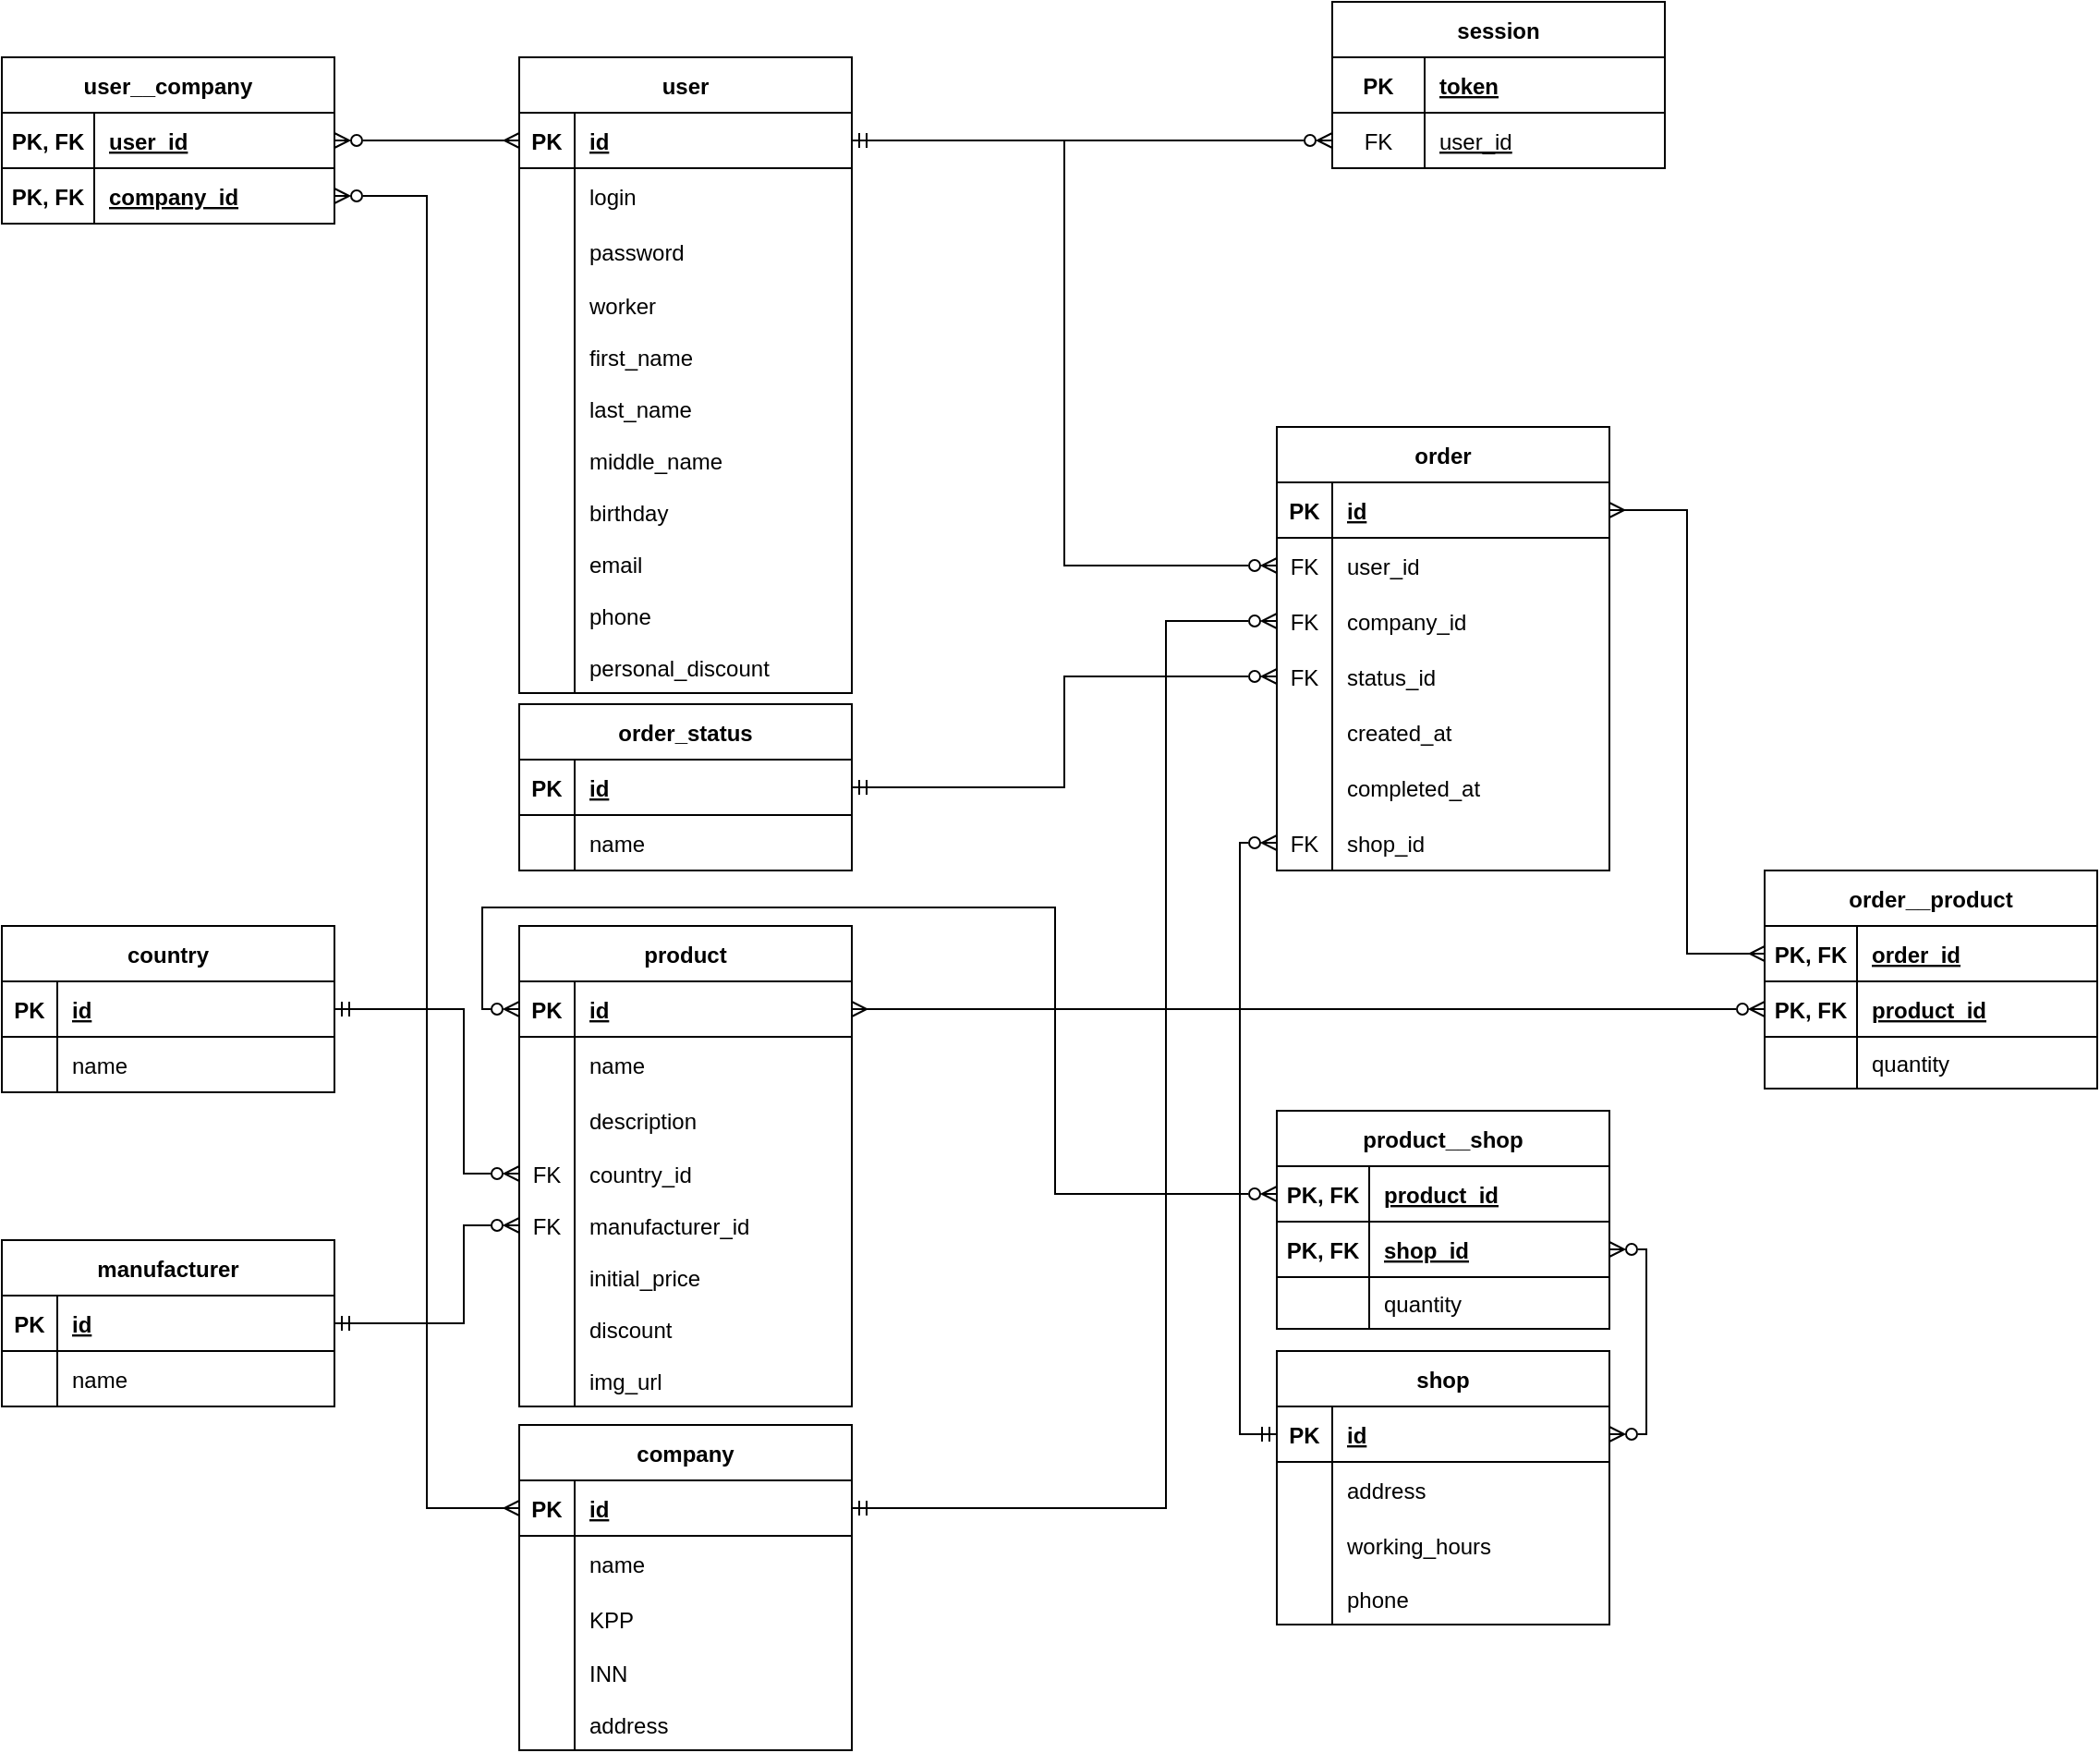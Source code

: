 <mxfile version="20.3.6" type="device"><diagram id="S3pmq-X4yZw_Drmu3KEE" name="Page-1"><mxGraphModel dx="675" dy="759" grid="1" gridSize="10" guides="1" tooltips="1" connect="1" arrows="1" fold="1" page="1" pageScale="1" pageWidth="827" pageHeight="1169" math="0" shadow="0"><root><mxCell id="0"/><mxCell id="1" parent="0"/><mxCell id="t0k-IwauEFnak_HkCy3h-11" value="user" style="shape=table;startSize=30;container=1;collapsible=1;childLayout=tableLayout;fixedRows=1;rowLines=0;fontStyle=1;align=center;resizeLast=1;" parent="1" vertex="1"><mxGeometry x="980" y="70" width="180" height="344" as="geometry"/></mxCell><mxCell id="t0k-IwauEFnak_HkCy3h-12" value="" style="shape=tableRow;horizontal=0;startSize=0;swimlaneHead=0;swimlaneBody=0;fillColor=none;collapsible=0;dropTarget=0;points=[[0,0.5],[1,0.5]];portConstraint=eastwest;top=0;left=0;right=0;bottom=1;" parent="t0k-IwauEFnak_HkCy3h-11" vertex="1"><mxGeometry y="30" width="180" height="30" as="geometry"/></mxCell><mxCell id="t0k-IwauEFnak_HkCy3h-13" value="PK" style="shape=partialRectangle;connectable=0;fillColor=none;top=0;left=0;bottom=0;right=0;fontStyle=1;overflow=hidden;" parent="t0k-IwauEFnak_HkCy3h-12" vertex="1"><mxGeometry width="30" height="30" as="geometry"><mxRectangle width="30" height="30" as="alternateBounds"/></mxGeometry></mxCell><mxCell id="t0k-IwauEFnak_HkCy3h-14" value="id" style="shape=partialRectangle;connectable=0;fillColor=none;top=0;left=0;bottom=0;right=0;align=left;spacingLeft=6;fontStyle=5;overflow=hidden;" parent="t0k-IwauEFnak_HkCy3h-12" vertex="1"><mxGeometry x="30" width="150" height="30" as="geometry"><mxRectangle width="150" height="30" as="alternateBounds"/></mxGeometry></mxCell><mxCell id="t0k-IwauEFnak_HkCy3h-15" value="" style="shape=tableRow;horizontal=0;startSize=0;swimlaneHead=0;swimlaneBody=0;fillColor=none;collapsible=0;dropTarget=0;points=[[0,0.5],[1,0.5]];portConstraint=eastwest;top=0;left=0;right=0;bottom=0;" parent="t0k-IwauEFnak_HkCy3h-11" vertex="1"><mxGeometry y="60" width="180" height="30" as="geometry"/></mxCell><mxCell id="t0k-IwauEFnak_HkCy3h-16" value="" style="shape=partialRectangle;connectable=0;fillColor=none;top=0;left=0;bottom=0;right=0;editable=1;overflow=hidden;" parent="t0k-IwauEFnak_HkCy3h-15" vertex="1"><mxGeometry width="30" height="30" as="geometry"><mxRectangle width="30" height="30" as="alternateBounds"/></mxGeometry></mxCell><mxCell id="t0k-IwauEFnak_HkCy3h-17" value="login" style="shape=partialRectangle;connectable=0;fillColor=none;top=0;left=0;bottom=0;right=0;align=left;spacingLeft=6;overflow=hidden;" parent="t0k-IwauEFnak_HkCy3h-15" vertex="1"><mxGeometry x="30" width="150" height="30" as="geometry"><mxRectangle width="150" height="30" as="alternateBounds"/></mxGeometry></mxCell><mxCell id="t0k-IwauEFnak_HkCy3h-18" value="" style="shape=tableRow;horizontal=0;startSize=0;swimlaneHead=0;swimlaneBody=0;fillColor=none;collapsible=0;dropTarget=0;points=[[0,0.5],[1,0.5]];portConstraint=eastwest;top=0;left=0;right=0;bottom=0;" parent="t0k-IwauEFnak_HkCy3h-11" vertex="1"><mxGeometry y="90" width="180" height="30" as="geometry"/></mxCell><mxCell id="t0k-IwauEFnak_HkCy3h-19" value="" style="shape=partialRectangle;connectable=0;fillColor=none;top=0;left=0;bottom=0;right=0;editable=1;overflow=hidden;" parent="t0k-IwauEFnak_HkCy3h-18" vertex="1"><mxGeometry width="30" height="30" as="geometry"><mxRectangle width="30" height="30" as="alternateBounds"/></mxGeometry></mxCell><mxCell id="t0k-IwauEFnak_HkCy3h-20" value="password" style="shape=partialRectangle;connectable=0;fillColor=none;top=0;left=0;bottom=0;right=0;align=left;spacingLeft=6;overflow=hidden;" parent="t0k-IwauEFnak_HkCy3h-18" vertex="1"><mxGeometry x="30" width="150" height="30" as="geometry"><mxRectangle width="150" height="30" as="alternateBounds"/></mxGeometry></mxCell><mxCell id="t0k-IwauEFnak_HkCy3h-21" value="" style="shape=tableRow;horizontal=0;startSize=0;swimlaneHead=0;swimlaneBody=0;fillColor=none;collapsible=0;dropTarget=0;points=[[0,0.5],[1,0.5]];portConstraint=eastwest;top=0;left=0;right=0;bottom=0;" parent="t0k-IwauEFnak_HkCy3h-11" vertex="1"><mxGeometry y="120" width="180" height="28" as="geometry"/></mxCell><mxCell id="t0k-IwauEFnak_HkCy3h-22" value="" style="shape=partialRectangle;connectable=0;fillColor=none;top=0;left=0;bottom=0;right=0;editable=1;overflow=hidden;" parent="t0k-IwauEFnak_HkCy3h-21" vertex="1"><mxGeometry width="30" height="28" as="geometry"><mxRectangle width="30" height="28" as="alternateBounds"/></mxGeometry></mxCell><mxCell id="t0k-IwauEFnak_HkCy3h-23" value="worker" style="shape=partialRectangle;connectable=0;fillColor=none;top=0;left=0;bottom=0;right=0;align=left;spacingLeft=6;overflow=hidden;" parent="t0k-IwauEFnak_HkCy3h-21" vertex="1"><mxGeometry x="30" width="150" height="28" as="geometry"><mxRectangle width="150" height="28" as="alternateBounds"/></mxGeometry></mxCell><mxCell id="t0k-IwauEFnak_HkCy3h-50" value="" style="shape=tableRow;horizontal=0;startSize=0;swimlaneHead=0;swimlaneBody=0;fillColor=none;collapsible=0;dropTarget=0;points=[[0,0.5],[1,0.5]];portConstraint=eastwest;top=0;left=0;right=0;bottom=0;" parent="t0k-IwauEFnak_HkCy3h-11" vertex="1"><mxGeometry y="148" width="180" height="28" as="geometry"/></mxCell><mxCell id="t0k-IwauEFnak_HkCy3h-51" value="" style="shape=partialRectangle;connectable=0;fillColor=none;top=0;left=0;bottom=0;right=0;editable=1;overflow=hidden;" parent="t0k-IwauEFnak_HkCy3h-50" vertex="1"><mxGeometry width="30" height="28" as="geometry"><mxRectangle width="30" height="28" as="alternateBounds"/></mxGeometry></mxCell><mxCell id="t0k-IwauEFnak_HkCy3h-52" value="first_name" style="shape=partialRectangle;connectable=0;fillColor=none;top=0;left=0;bottom=0;right=0;align=left;spacingLeft=6;overflow=hidden;" parent="t0k-IwauEFnak_HkCy3h-50" vertex="1"><mxGeometry x="30" width="150" height="28" as="geometry"><mxRectangle width="150" height="28" as="alternateBounds"/></mxGeometry></mxCell><mxCell id="t0k-IwauEFnak_HkCy3h-53" value="" style="shape=tableRow;horizontal=0;startSize=0;swimlaneHead=0;swimlaneBody=0;fillColor=none;collapsible=0;dropTarget=0;points=[[0,0.5],[1,0.5]];portConstraint=eastwest;top=0;left=0;right=0;bottom=0;" parent="t0k-IwauEFnak_HkCy3h-11" vertex="1"><mxGeometry y="176" width="180" height="28" as="geometry"/></mxCell><mxCell id="t0k-IwauEFnak_HkCy3h-54" value="" style="shape=partialRectangle;connectable=0;fillColor=none;top=0;left=0;bottom=0;right=0;editable=1;overflow=hidden;" parent="t0k-IwauEFnak_HkCy3h-53" vertex="1"><mxGeometry width="30" height="28" as="geometry"><mxRectangle width="30" height="28" as="alternateBounds"/></mxGeometry></mxCell><mxCell id="t0k-IwauEFnak_HkCy3h-55" value="last_name" style="shape=partialRectangle;connectable=0;fillColor=none;top=0;left=0;bottom=0;right=0;align=left;spacingLeft=6;overflow=hidden;" parent="t0k-IwauEFnak_HkCy3h-53" vertex="1"><mxGeometry x="30" width="150" height="28" as="geometry"><mxRectangle width="150" height="28" as="alternateBounds"/></mxGeometry></mxCell><mxCell id="t0k-IwauEFnak_HkCy3h-56" value="" style="shape=tableRow;horizontal=0;startSize=0;swimlaneHead=0;swimlaneBody=0;fillColor=none;collapsible=0;dropTarget=0;points=[[0,0.5],[1,0.5]];portConstraint=eastwest;top=0;left=0;right=0;bottom=0;" parent="t0k-IwauEFnak_HkCy3h-11" vertex="1"><mxGeometry y="204" width="180" height="28" as="geometry"/></mxCell><mxCell id="t0k-IwauEFnak_HkCy3h-57" value="" style="shape=partialRectangle;connectable=0;fillColor=none;top=0;left=0;bottom=0;right=0;editable=1;overflow=hidden;" parent="t0k-IwauEFnak_HkCy3h-56" vertex="1"><mxGeometry width="30" height="28" as="geometry"><mxRectangle width="30" height="28" as="alternateBounds"/></mxGeometry></mxCell><mxCell id="t0k-IwauEFnak_HkCy3h-58" value="middle_name" style="shape=partialRectangle;connectable=0;fillColor=none;top=0;left=0;bottom=0;right=0;align=left;spacingLeft=6;overflow=hidden;" parent="t0k-IwauEFnak_HkCy3h-56" vertex="1"><mxGeometry x="30" width="150" height="28" as="geometry"><mxRectangle width="150" height="28" as="alternateBounds"/></mxGeometry></mxCell><mxCell id="t0k-IwauEFnak_HkCy3h-59" value="" style="shape=tableRow;horizontal=0;startSize=0;swimlaneHead=0;swimlaneBody=0;fillColor=none;collapsible=0;dropTarget=0;points=[[0,0.5],[1,0.5]];portConstraint=eastwest;top=0;left=0;right=0;bottom=0;" parent="t0k-IwauEFnak_HkCy3h-11" vertex="1"><mxGeometry y="232" width="180" height="28" as="geometry"/></mxCell><mxCell id="t0k-IwauEFnak_HkCy3h-60" value="" style="shape=partialRectangle;connectable=0;fillColor=none;top=0;left=0;bottom=0;right=0;editable=1;overflow=hidden;" parent="t0k-IwauEFnak_HkCy3h-59" vertex="1"><mxGeometry width="30" height="28" as="geometry"><mxRectangle width="30" height="28" as="alternateBounds"/></mxGeometry></mxCell><mxCell id="t0k-IwauEFnak_HkCy3h-61" value="birthday" style="shape=partialRectangle;connectable=0;fillColor=none;top=0;left=0;bottom=0;right=0;align=left;spacingLeft=6;overflow=hidden;" parent="t0k-IwauEFnak_HkCy3h-59" vertex="1"><mxGeometry x="30" width="150" height="28" as="geometry"><mxRectangle width="150" height="28" as="alternateBounds"/></mxGeometry></mxCell><mxCell id="t0k-IwauEFnak_HkCy3h-62" value="" style="shape=tableRow;horizontal=0;startSize=0;swimlaneHead=0;swimlaneBody=0;fillColor=none;collapsible=0;dropTarget=0;points=[[0,0.5],[1,0.5]];portConstraint=eastwest;top=0;left=0;right=0;bottom=0;" parent="t0k-IwauEFnak_HkCy3h-11" vertex="1"><mxGeometry y="260" width="180" height="28" as="geometry"/></mxCell><mxCell id="t0k-IwauEFnak_HkCy3h-63" value="" style="shape=partialRectangle;connectable=0;fillColor=none;top=0;left=0;bottom=0;right=0;editable=1;overflow=hidden;" parent="t0k-IwauEFnak_HkCy3h-62" vertex="1"><mxGeometry width="30" height="28" as="geometry"><mxRectangle width="30" height="28" as="alternateBounds"/></mxGeometry></mxCell><mxCell id="t0k-IwauEFnak_HkCy3h-64" value="email" style="shape=partialRectangle;connectable=0;fillColor=none;top=0;left=0;bottom=0;right=0;align=left;spacingLeft=6;overflow=hidden;" parent="t0k-IwauEFnak_HkCy3h-62" vertex="1"><mxGeometry x="30" width="150" height="28" as="geometry"><mxRectangle width="150" height="28" as="alternateBounds"/></mxGeometry></mxCell><mxCell id="t0k-IwauEFnak_HkCy3h-65" value="" style="shape=tableRow;horizontal=0;startSize=0;swimlaneHead=0;swimlaneBody=0;fillColor=none;collapsible=0;dropTarget=0;points=[[0,0.5],[1,0.5]];portConstraint=eastwest;top=0;left=0;right=0;bottom=0;" parent="t0k-IwauEFnak_HkCy3h-11" vertex="1"><mxGeometry y="288" width="180" height="28" as="geometry"/></mxCell><mxCell id="t0k-IwauEFnak_HkCy3h-66" value="" style="shape=partialRectangle;connectable=0;fillColor=none;top=0;left=0;bottom=0;right=0;editable=1;overflow=hidden;" parent="t0k-IwauEFnak_HkCy3h-65" vertex="1"><mxGeometry width="30" height="28" as="geometry"><mxRectangle width="30" height="28" as="alternateBounds"/></mxGeometry></mxCell><mxCell id="t0k-IwauEFnak_HkCy3h-67" value="phone" style="shape=partialRectangle;connectable=0;fillColor=none;top=0;left=0;bottom=0;right=0;align=left;spacingLeft=6;overflow=hidden;" parent="t0k-IwauEFnak_HkCy3h-65" vertex="1"><mxGeometry x="30" width="150" height="28" as="geometry"><mxRectangle width="150" height="28" as="alternateBounds"/></mxGeometry></mxCell><mxCell id="DoAs5vv88Kr14vT38IYk-11" value="" style="shape=tableRow;horizontal=0;startSize=0;swimlaneHead=0;swimlaneBody=0;fillColor=none;collapsible=0;dropTarget=0;points=[[0,0.5],[1,0.5]];portConstraint=eastwest;top=0;left=0;right=0;bottom=0;" parent="t0k-IwauEFnak_HkCy3h-11" vertex="1"><mxGeometry y="316" width="180" height="28" as="geometry"/></mxCell><mxCell id="DoAs5vv88Kr14vT38IYk-12" value="" style="shape=partialRectangle;connectable=0;fillColor=none;top=0;left=0;bottom=0;right=0;editable=1;overflow=hidden;" parent="DoAs5vv88Kr14vT38IYk-11" vertex="1"><mxGeometry width="30" height="28" as="geometry"><mxRectangle width="30" height="28" as="alternateBounds"/></mxGeometry></mxCell><mxCell id="DoAs5vv88Kr14vT38IYk-13" value="personal_discount" style="shape=partialRectangle;connectable=0;fillColor=none;top=0;left=0;bottom=0;right=0;align=left;spacingLeft=6;overflow=hidden;" parent="DoAs5vv88Kr14vT38IYk-11" vertex="1"><mxGeometry x="30" width="150" height="28" as="geometry"><mxRectangle width="150" height="28" as="alternateBounds"/></mxGeometry></mxCell><mxCell id="t0k-IwauEFnak_HkCy3h-68" value="company" style="shape=table;startSize=30;container=1;collapsible=1;childLayout=tableLayout;fixedRows=1;rowLines=0;fontStyle=1;align=center;resizeLast=1;" parent="1" vertex="1"><mxGeometry x="980" y="810" width="180" height="176" as="geometry"/></mxCell><mxCell id="t0k-IwauEFnak_HkCy3h-69" value="" style="shape=tableRow;horizontal=0;startSize=0;swimlaneHead=0;swimlaneBody=0;fillColor=none;collapsible=0;dropTarget=0;points=[[0,0.5],[1,0.5]];portConstraint=eastwest;top=0;left=0;right=0;bottom=1;" parent="t0k-IwauEFnak_HkCy3h-68" vertex="1"><mxGeometry y="30" width="180" height="30" as="geometry"/></mxCell><mxCell id="t0k-IwauEFnak_HkCy3h-70" value="PK" style="shape=partialRectangle;connectable=0;fillColor=none;top=0;left=0;bottom=0;right=0;fontStyle=1;overflow=hidden;" parent="t0k-IwauEFnak_HkCy3h-69" vertex="1"><mxGeometry width="30" height="30" as="geometry"><mxRectangle width="30" height="30" as="alternateBounds"/></mxGeometry></mxCell><mxCell id="t0k-IwauEFnak_HkCy3h-71" value="id" style="shape=partialRectangle;connectable=0;fillColor=none;top=0;left=0;bottom=0;right=0;align=left;spacingLeft=6;fontStyle=5;overflow=hidden;" parent="t0k-IwauEFnak_HkCy3h-69" vertex="1"><mxGeometry x="30" width="150" height="30" as="geometry"><mxRectangle width="150" height="30" as="alternateBounds"/></mxGeometry></mxCell><mxCell id="t0k-IwauEFnak_HkCy3h-72" value="" style="shape=tableRow;horizontal=0;startSize=0;swimlaneHead=0;swimlaneBody=0;fillColor=none;collapsible=0;dropTarget=0;points=[[0,0.5],[1,0.5]];portConstraint=eastwest;top=0;left=0;right=0;bottom=0;" parent="t0k-IwauEFnak_HkCy3h-68" vertex="1"><mxGeometry y="60" width="180" height="30" as="geometry"/></mxCell><mxCell id="t0k-IwauEFnak_HkCy3h-73" value="" style="shape=partialRectangle;connectable=0;fillColor=none;top=0;left=0;bottom=0;right=0;editable=1;overflow=hidden;" parent="t0k-IwauEFnak_HkCy3h-72" vertex="1"><mxGeometry width="30" height="30" as="geometry"><mxRectangle width="30" height="30" as="alternateBounds"/></mxGeometry></mxCell><mxCell id="t0k-IwauEFnak_HkCy3h-74" value="name" style="shape=partialRectangle;connectable=0;fillColor=none;top=0;left=0;bottom=0;right=0;align=left;spacingLeft=6;overflow=hidden;" parent="t0k-IwauEFnak_HkCy3h-72" vertex="1"><mxGeometry x="30" width="150" height="30" as="geometry"><mxRectangle width="150" height="30" as="alternateBounds"/></mxGeometry></mxCell><mxCell id="t0k-IwauEFnak_HkCy3h-75" value="" style="shape=tableRow;horizontal=0;startSize=0;swimlaneHead=0;swimlaneBody=0;fillColor=none;collapsible=0;dropTarget=0;points=[[0,0.5],[1,0.5]];portConstraint=eastwest;top=0;left=0;right=0;bottom=0;" parent="t0k-IwauEFnak_HkCy3h-68" vertex="1"><mxGeometry y="90" width="180" height="30" as="geometry"/></mxCell><mxCell id="t0k-IwauEFnak_HkCy3h-76" value="" style="shape=partialRectangle;connectable=0;fillColor=none;top=0;left=0;bottom=0;right=0;editable=1;overflow=hidden;" parent="t0k-IwauEFnak_HkCy3h-75" vertex="1"><mxGeometry width="30" height="30" as="geometry"><mxRectangle width="30" height="30" as="alternateBounds"/></mxGeometry></mxCell><mxCell id="t0k-IwauEFnak_HkCy3h-77" value="KPP" style="shape=partialRectangle;connectable=0;fillColor=none;top=0;left=0;bottom=0;right=0;align=left;spacingLeft=6;overflow=hidden;" parent="t0k-IwauEFnak_HkCy3h-75" vertex="1"><mxGeometry x="30" width="150" height="30" as="geometry"><mxRectangle width="150" height="30" as="alternateBounds"/></mxGeometry></mxCell><mxCell id="t0k-IwauEFnak_HkCy3h-78" value="" style="shape=tableRow;horizontal=0;startSize=0;swimlaneHead=0;swimlaneBody=0;fillColor=none;collapsible=0;dropTarget=0;points=[[0,0.5],[1,0.5]];portConstraint=eastwest;top=0;left=0;right=0;bottom=0;" parent="t0k-IwauEFnak_HkCy3h-68" vertex="1"><mxGeometry y="120" width="180" height="28" as="geometry"/></mxCell><mxCell id="t0k-IwauEFnak_HkCy3h-79" value="" style="shape=partialRectangle;connectable=0;fillColor=none;top=0;left=0;bottom=0;right=0;editable=1;overflow=hidden;" parent="t0k-IwauEFnak_HkCy3h-78" vertex="1"><mxGeometry width="30" height="28" as="geometry"><mxRectangle width="30" height="28" as="alternateBounds"/></mxGeometry></mxCell><mxCell id="t0k-IwauEFnak_HkCy3h-80" value="INN" style="shape=partialRectangle;connectable=0;fillColor=none;top=0;left=0;bottom=0;right=0;align=left;spacingLeft=6;overflow=hidden;" parent="t0k-IwauEFnak_HkCy3h-78" vertex="1"><mxGeometry x="30" width="150" height="28" as="geometry"><mxRectangle width="150" height="28" as="alternateBounds"/></mxGeometry></mxCell><mxCell id="t0k-IwauEFnak_HkCy3h-81" value="" style="shape=tableRow;horizontal=0;startSize=0;swimlaneHead=0;swimlaneBody=0;fillColor=none;collapsible=0;dropTarget=0;points=[[0,0.5],[1,0.5]];portConstraint=eastwest;top=0;left=0;right=0;bottom=0;" parent="t0k-IwauEFnak_HkCy3h-68" vertex="1"><mxGeometry y="148" width="180" height="28" as="geometry"/></mxCell><mxCell id="t0k-IwauEFnak_HkCy3h-82" value="" style="shape=partialRectangle;connectable=0;fillColor=none;top=0;left=0;bottom=0;right=0;editable=1;overflow=hidden;" parent="t0k-IwauEFnak_HkCy3h-81" vertex="1"><mxGeometry width="30" height="28" as="geometry"><mxRectangle width="30" height="28" as="alternateBounds"/></mxGeometry></mxCell><mxCell id="t0k-IwauEFnak_HkCy3h-83" value="address" style="shape=partialRectangle;connectable=0;fillColor=none;top=0;left=0;bottom=0;right=0;align=left;spacingLeft=6;overflow=hidden;" parent="t0k-IwauEFnak_HkCy3h-81" vertex="1"><mxGeometry x="30" width="150" height="28" as="geometry"><mxRectangle width="150" height="28" as="alternateBounds"/></mxGeometry></mxCell><mxCell id="t0k-IwauEFnak_HkCy3h-99" value="country" style="shape=table;startSize=30;container=1;collapsible=1;childLayout=tableLayout;fixedRows=1;rowLines=0;fontStyle=1;align=center;resizeLast=1;" parent="1" vertex="1"><mxGeometry x="700" y="540" width="180" height="90" as="geometry"/></mxCell><mxCell id="t0k-IwauEFnak_HkCy3h-100" value="" style="shape=tableRow;horizontal=0;startSize=0;swimlaneHead=0;swimlaneBody=0;fillColor=none;collapsible=0;dropTarget=0;points=[[0,0.5],[1,0.5]];portConstraint=eastwest;top=0;left=0;right=0;bottom=1;" parent="t0k-IwauEFnak_HkCy3h-99" vertex="1"><mxGeometry y="30" width="180" height="30" as="geometry"/></mxCell><mxCell id="t0k-IwauEFnak_HkCy3h-101" value="PK" style="shape=partialRectangle;connectable=0;fillColor=none;top=0;left=0;bottom=0;right=0;fontStyle=1;overflow=hidden;" parent="t0k-IwauEFnak_HkCy3h-100" vertex="1"><mxGeometry width="30" height="30" as="geometry"><mxRectangle width="30" height="30" as="alternateBounds"/></mxGeometry></mxCell><mxCell id="t0k-IwauEFnak_HkCy3h-102" value="id" style="shape=partialRectangle;connectable=0;fillColor=none;top=0;left=0;bottom=0;right=0;align=left;spacingLeft=6;fontStyle=5;overflow=hidden;" parent="t0k-IwauEFnak_HkCy3h-100" vertex="1"><mxGeometry x="30" width="150" height="30" as="geometry"><mxRectangle width="150" height="30" as="alternateBounds"/></mxGeometry></mxCell><mxCell id="t0k-IwauEFnak_HkCy3h-103" value="" style="shape=tableRow;horizontal=0;startSize=0;swimlaneHead=0;swimlaneBody=0;fillColor=none;collapsible=0;dropTarget=0;points=[[0,0.5],[1,0.5]];portConstraint=eastwest;top=0;left=0;right=0;bottom=0;" parent="t0k-IwauEFnak_HkCy3h-99" vertex="1"><mxGeometry y="60" width="180" height="30" as="geometry"/></mxCell><mxCell id="t0k-IwauEFnak_HkCy3h-104" value="" style="shape=partialRectangle;connectable=0;fillColor=none;top=0;left=0;bottom=0;right=0;editable=1;overflow=hidden;" parent="t0k-IwauEFnak_HkCy3h-103" vertex="1"><mxGeometry width="30" height="30" as="geometry"><mxRectangle width="30" height="30" as="alternateBounds"/></mxGeometry></mxCell><mxCell id="t0k-IwauEFnak_HkCy3h-105" value="name" style="shape=partialRectangle;connectable=0;fillColor=none;top=0;left=0;bottom=0;right=0;align=left;spacingLeft=6;overflow=hidden;" parent="t0k-IwauEFnak_HkCy3h-103" vertex="1"><mxGeometry x="30" width="150" height="30" as="geometry"><mxRectangle width="150" height="30" as="alternateBounds"/></mxGeometry></mxCell><mxCell id="t0k-IwauEFnak_HkCy3h-115" value="manufacturer" style="shape=table;startSize=30;container=1;collapsible=1;childLayout=tableLayout;fixedRows=1;rowLines=0;fontStyle=1;align=center;resizeLast=1;" parent="1" vertex="1"><mxGeometry x="700" y="710" width="180" height="90" as="geometry"/></mxCell><mxCell id="t0k-IwauEFnak_HkCy3h-116" value="" style="shape=tableRow;horizontal=0;startSize=0;swimlaneHead=0;swimlaneBody=0;fillColor=none;collapsible=0;dropTarget=0;points=[[0,0.5],[1,0.5]];portConstraint=eastwest;top=0;left=0;right=0;bottom=1;" parent="t0k-IwauEFnak_HkCy3h-115" vertex="1"><mxGeometry y="30" width="180" height="30" as="geometry"/></mxCell><mxCell id="t0k-IwauEFnak_HkCy3h-117" value="PK" style="shape=partialRectangle;connectable=0;fillColor=none;top=0;left=0;bottom=0;right=0;fontStyle=1;overflow=hidden;" parent="t0k-IwauEFnak_HkCy3h-116" vertex="1"><mxGeometry width="30" height="30" as="geometry"><mxRectangle width="30" height="30" as="alternateBounds"/></mxGeometry></mxCell><mxCell id="t0k-IwauEFnak_HkCy3h-118" value="id" style="shape=partialRectangle;connectable=0;fillColor=none;top=0;left=0;bottom=0;right=0;align=left;spacingLeft=6;fontStyle=5;overflow=hidden;" parent="t0k-IwauEFnak_HkCy3h-116" vertex="1"><mxGeometry x="30" width="150" height="30" as="geometry"><mxRectangle width="150" height="30" as="alternateBounds"/></mxGeometry></mxCell><mxCell id="t0k-IwauEFnak_HkCy3h-119" value="" style="shape=tableRow;horizontal=0;startSize=0;swimlaneHead=0;swimlaneBody=0;fillColor=none;collapsible=0;dropTarget=0;points=[[0,0.5],[1,0.5]];portConstraint=eastwest;top=0;left=0;right=0;bottom=0;" parent="t0k-IwauEFnak_HkCy3h-115" vertex="1"><mxGeometry y="60" width="180" height="30" as="geometry"/></mxCell><mxCell id="t0k-IwauEFnak_HkCy3h-120" value="" style="shape=partialRectangle;connectable=0;fillColor=none;top=0;left=0;bottom=0;right=0;editable=1;overflow=hidden;" parent="t0k-IwauEFnak_HkCy3h-119" vertex="1"><mxGeometry width="30" height="30" as="geometry"><mxRectangle width="30" height="30" as="alternateBounds"/></mxGeometry></mxCell><mxCell id="t0k-IwauEFnak_HkCy3h-121" value="name" style="shape=partialRectangle;connectable=0;fillColor=none;top=0;left=0;bottom=0;right=0;align=left;spacingLeft=6;overflow=hidden;" parent="t0k-IwauEFnak_HkCy3h-119" vertex="1"><mxGeometry x="30" width="150" height="30" as="geometry"><mxRectangle width="150" height="30" as="alternateBounds"/></mxGeometry></mxCell><mxCell id="t0k-IwauEFnak_HkCy3h-122" value="order" style="shape=table;startSize=30;container=1;collapsible=1;childLayout=tableLayout;fixedRows=1;rowLines=0;fontStyle=1;align=center;resizeLast=1;" parent="1" vertex="1"><mxGeometry x="1390" y="270" width="180" height="240" as="geometry"/></mxCell><mxCell id="t0k-IwauEFnak_HkCy3h-123" value="" style="shape=tableRow;horizontal=0;startSize=0;swimlaneHead=0;swimlaneBody=0;fillColor=none;collapsible=0;dropTarget=0;points=[[0,0.5],[1,0.5]];portConstraint=eastwest;top=0;left=0;right=0;bottom=1;" parent="t0k-IwauEFnak_HkCy3h-122" vertex="1"><mxGeometry y="30" width="180" height="30" as="geometry"/></mxCell><mxCell id="t0k-IwauEFnak_HkCy3h-124" value="PK" style="shape=partialRectangle;connectable=0;fillColor=none;top=0;left=0;bottom=0;right=0;fontStyle=1;overflow=hidden;" parent="t0k-IwauEFnak_HkCy3h-123" vertex="1"><mxGeometry width="30" height="30" as="geometry"><mxRectangle width="30" height="30" as="alternateBounds"/></mxGeometry></mxCell><mxCell id="t0k-IwauEFnak_HkCy3h-125" value="id" style="shape=partialRectangle;connectable=0;fillColor=none;top=0;left=0;bottom=0;right=0;align=left;spacingLeft=6;fontStyle=5;overflow=hidden;" parent="t0k-IwauEFnak_HkCy3h-123" vertex="1"><mxGeometry x="30" width="150" height="30" as="geometry"><mxRectangle width="150" height="30" as="alternateBounds"/></mxGeometry></mxCell><mxCell id="t0k-IwauEFnak_HkCy3h-126" value="" style="shape=tableRow;horizontal=0;startSize=0;swimlaneHead=0;swimlaneBody=0;fillColor=none;collapsible=0;dropTarget=0;points=[[0,0.5],[1,0.5]];portConstraint=eastwest;top=0;left=0;right=0;bottom=0;" parent="t0k-IwauEFnak_HkCy3h-122" vertex="1"><mxGeometry y="60" width="180" height="30" as="geometry"/></mxCell><mxCell id="t0k-IwauEFnak_HkCy3h-127" value="FK" style="shape=partialRectangle;connectable=0;fillColor=none;top=0;left=0;bottom=0;right=0;editable=1;overflow=hidden;" parent="t0k-IwauEFnak_HkCy3h-126" vertex="1"><mxGeometry width="30" height="30" as="geometry"><mxRectangle width="30" height="30" as="alternateBounds"/></mxGeometry></mxCell><mxCell id="t0k-IwauEFnak_HkCy3h-128" value="user_id" style="shape=partialRectangle;connectable=0;fillColor=none;top=0;left=0;bottom=0;right=0;align=left;spacingLeft=6;overflow=hidden;" parent="t0k-IwauEFnak_HkCy3h-126" vertex="1"><mxGeometry x="30" width="150" height="30" as="geometry"><mxRectangle width="150" height="30" as="alternateBounds"/></mxGeometry></mxCell><mxCell id="t0k-IwauEFnak_HkCy3h-136" value="" style="shape=tableRow;horizontal=0;startSize=0;swimlaneHead=0;swimlaneBody=0;fillColor=none;collapsible=0;dropTarget=0;points=[[0,0.5],[1,0.5]];portConstraint=eastwest;top=0;left=0;right=0;bottom=0;" parent="t0k-IwauEFnak_HkCy3h-122" vertex="1"><mxGeometry y="90" width="180" height="30" as="geometry"/></mxCell><mxCell id="t0k-IwauEFnak_HkCy3h-137" value="FK" style="shape=partialRectangle;connectable=0;fillColor=none;top=0;left=0;bottom=0;right=0;editable=1;overflow=hidden;" parent="t0k-IwauEFnak_HkCy3h-136" vertex="1"><mxGeometry width="30" height="30" as="geometry"><mxRectangle width="30" height="30" as="alternateBounds"/></mxGeometry></mxCell><mxCell id="t0k-IwauEFnak_HkCy3h-138" value="company_id" style="shape=partialRectangle;connectable=0;fillColor=none;top=0;left=0;bottom=0;right=0;align=left;spacingLeft=6;overflow=hidden;" parent="t0k-IwauEFnak_HkCy3h-136" vertex="1"><mxGeometry x="30" width="150" height="30" as="geometry"><mxRectangle width="150" height="30" as="alternateBounds"/></mxGeometry></mxCell><mxCell id="t0k-IwauEFnak_HkCy3h-139" value="" style="shape=tableRow;horizontal=0;startSize=0;swimlaneHead=0;swimlaneBody=0;fillColor=none;collapsible=0;dropTarget=0;points=[[0,0.5],[1,0.5]];portConstraint=eastwest;top=0;left=0;right=0;bottom=0;" parent="t0k-IwauEFnak_HkCy3h-122" vertex="1"><mxGeometry y="120" width="180" height="30" as="geometry"/></mxCell><mxCell id="t0k-IwauEFnak_HkCy3h-140" value="FK" style="shape=partialRectangle;connectable=0;fillColor=none;top=0;left=0;bottom=0;right=0;editable=1;overflow=hidden;" parent="t0k-IwauEFnak_HkCy3h-139" vertex="1"><mxGeometry width="30" height="30" as="geometry"><mxRectangle width="30" height="30" as="alternateBounds"/></mxGeometry></mxCell><mxCell id="t0k-IwauEFnak_HkCy3h-141" value="status_id" style="shape=partialRectangle;connectable=0;fillColor=none;top=0;left=0;bottom=0;right=0;align=left;spacingLeft=6;overflow=hidden;" parent="t0k-IwauEFnak_HkCy3h-139" vertex="1"><mxGeometry x="30" width="150" height="30" as="geometry"><mxRectangle width="150" height="30" as="alternateBounds"/></mxGeometry></mxCell><mxCell id="t0k-IwauEFnak_HkCy3h-142" value="" style="shape=tableRow;horizontal=0;startSize=0;swimlaneHead=0;swimlaneBody=0;fillColor=none;collapsible=0;dropTarget=0;points=[[0,0.5],[1,0.5]];portConstraint=eastwest;top=0;left=0;right=0;bottom=0;" parent="t0k-IwauEFnak_HkCy3h-122" vertex="1"><mxGeometry y="150" width="180" height="30" as="geometry"/></mxCell><mxCell id="t0k-IwauEFnak_HkCy3h-143" value="" style="shape=partialRectangle;connectable=0;fillColor=none;top=0;left=0;bottom=0;right=0;editable=1;overflow=hidden;" parent="t0k-IwauEFnak_HkCy3h-142" vertex="1"><mxGeometry width="30" height="30" as="geometry"><mxRectangle width="30" height="30" as="alternateBounds"/></mxGeometry></mxCell><mxCell id="t0k-IwauEFnak_HkCy3h-144" value="created_at" style="shape=partialRectangle;connectable=0;fillColor=none;top=0;left=0;bottom=0;right=0;align=left;spacingLeft=6;overflow=hidden;" parent="t0k-IwauEFnak_HkCy3h-142" vertex="1"><mxGeometry x="30" width="150" height="30" as="geometry"><mxRectangle width="150" height="30" as="alternateBounds"/></mxGeometry></mxCell><mxCell id="t0k-IwauEFnak_HkCy3h-145" value="" style="shape=tableRow;horizontal=0;startSize=0;swimlaneHead=0;swimlaneBody=0;fillColor=none;collapsible=0;dropTarget=0;points=[[0,0.5],[1,0.5]];portConstraint=eastwest;top=0;left=0;right=0;bottom=0;" parent="t0k-IwauEFnak_HkCy3h-122" vertex="1"><mxGeometry y="180" width="180" height="30" as="geometry"/></mxCell><mxCell id="t0k-IwauEFnak_HkCy3h-146" value="" style="shape=partialRectangle;connectable=0;fillColor=none;top=0;left=0;bottom=0;right=0;editable=1;overflow=hidden;" parent="t0k-IwauEFnak_HkCy3h-145" vertex="1"><mxGeometry width="30" height="30" as="geometry"><mxRectangle width="30" height="30" as="alternateBounds"/></mxGeometry></mxCell><mxCell id="t0k-IwauEFnak_HkCy3h-147" value="completed_at" style="shape=partialRectangle;connectable=0;fillColor=none;top=0;left=0;bottom=0;right=0;align=left;spacingLeft=6;overflow=hidden;" parent="t0k-IwauEFnak_HkCy3h-145" vertex="1"><mxGeometry x="30" width="150" height="30" as="geometry"><mxRectangle width="150" height="30" as="alternateBounds"/></mxGeometry></mxCell><mxCell id="t0k-IwauEFnak_HkCy3h-148" value="" style="shape=tableRow;horizontal=0;startSize=0;swimlaneHead=0;swimlaneBody=0;fillColor=none;collapsible=0;dropTarget=0;points=[[0,0.5],[1,0.5]];portConstraint=eastwest;top=0;left=0;right=0;bottom=0;" parent="t0k-IwauEFnak_HkCy3h-122" vertex="1"><mxGeometry y="210" width="180" height="30" as="geometry"/></mxCell><mxCell id="t0k-IwauEFnak_HkCy3h-149" value="FK" style="shape=partialRectangle;connectable=0;fillColor=none;top=0;left=0;bottom=0;right=0;editable=1;overflow=hidden;" parent="t0k-IwauEFnak_HkCy3h-148" vertex="1"><mxGeometry width="30" height="30" as="geometry"><mxRectangle width="30" height="30" as="alternateBounds"/></mxGeometry></mxCell><mxCell id="t0k-IwauEFnak_HkCy3h-150" value="shop_id" style="shape=partialRectangle;connectable=0;fillColor=none;top=0;left=0;bottom=0;right=0;align=left;spacingLeft=6;overflow=hidden;" parent="t0k-IwauEFnak_HkCy3h-148" vertex="1"><mxGeometry x="30" width="150" height="30" as="geometry"><mxRectangle width="150" height="30" as="alternateBounds"/></mxGeometry></mxCell><mxCell id="t0k-IwauEFnak_HkCy3h-151" value="order_status" style="shape=table;startSize=30;container=1;collapsible=1;childLayout=tableLayout;fixedRows=1;rowLines=0;fontStyle=1;align=center;resizeLast=1;" parent="1" vertex="1"><mxGeometry x="980" y="420" width="180" height="90" as="geometry"/></mxCell><mxCell id="t0k-IwauEFnak_HkCy3h-152" value="" style="shape=tableRow;horizontal=0;startSize=0;swimlaneHead=0;swimlaneBody=0;fillColor=none;collapsible=0;dropTarget=0;points=[[0,0.5],[1,0.5]];portConstraint=eastwest;top=0;left=0;right=0;bottom=1;" parent="t0k-IwauEFnak_HkCy3h-151" vertex="1"><mxGeometry y="30" width="180" height="30" as="geometry"/></mxCell><mxCell id="t0k-IwauEFnak_HkCy3h-153" value="PK" style="shape=partialRectangle;connectable=0;fillColor=none;top=0;left=0;bottom=0;right=0;fontStyle=1;overflow=hidden;" parent="t0k-IwauEFnak_HkCy3h-152" vertex="1"><mxGeometry width="30" height="30" as="geometry"><mxRectangle width="30" height="30" as="alternateBounds"/></mxGeometry></mxCell><mxCell id="t0k-IwauEFnak_HkCy3h-154" value="id" style="shape=partialRectangle;connectable=0;fillColor=none;top=0;left=0;bottom=0;right=0;align=left;spacingLeft=6;fontStyle=5;overflow=hidden;" parent="t0k-IwauEFnak_HkCy3h-152" vertex="1"><mxGeometry x="30" width="150" height="30" as="geometry"><mxRectangle width="150" height="30" as="alternateBounds"/></mxGeometry></mxCell><mxCell id="t0k-IwauEFnak_HkCy3h-155" value="" style="shape=tableRow;horizontal=0;startSize=0;swimlaneHead=0;swimlaneBody=0;fillColor=none;collapsible=0;dropTarget=0;points=[[0,0.5],[1,0.5]];portConstraint=eastwest;top=0;left=0;right=0;bottom=0;" parent="t0k-IwauEFnak_HkCy3h-151" vertex="1"><mxGeometry y="60" width="180" height="30" as="geometry"/></mxCell><mxCell id="t0k-IwauEFnak_HkCy3h-156" value="" style="shape=partialRectangle;connectable=0;fillColor=none;top=0;left=0;bottom=0;right=0;editable=1;overflow=hidden;" parent="t0k-IwauEFnak_HkCy3h-155" vertex="1"><mxGeometry width="30" height="30" as="geometry"><mxRectangle width="30" height="30" as="alternateBounds"/></mxGeometry></mxCell><mxCell id="t0k-IwauEFnak_HkCy3h-157" value="name" style="shape=partialRectangle;connectable=0;fillColor=none;top=0;left=0;bottom=0;right=0;align=left;spacingLeft=6;overflow=hidden;" parent="t0k-IwauEFnak_HkCy3h-155" vertex="1"><mxGeometry x="30" width="150" height="30" as="geometry"><mxRectangle width="150" height="30" as="alternateBounds"/></mxGeometry></mxCell><mxCell id="t0k-IwauEFnak_HkCy3h-158" value="order__product" style="shape=table;startSize=30;container=1;collapsible=1;childLayout=tableLayout;fixedRows=1;rowLines=0;fontStyle=1;align=center;resizeLast=1;" parent="1" vertex="1"><mxGeometry x="1654" y="510" width="180" height="118" as="geometry"/></mxCell><mxCell id="t0k-IwauEFnak_HkCy3h-159" value="" style="shape=tableRow;horizontal=0;startSize=0;swimlaneHead=0;swimlaneBody=0;fillColor=none;collapsible=0;dropTarget=0;points=[[0,0.5],[1,0.5]];portConstraint=eastwest;top=0;left=0;right=0;bottom=1;" parent="t0k-IwauEFnak_HkCy3h-158" vertex="1"><mxGeometry y="30" width="180" height="30" as="geometry"/></mxCell><mxCell id="t0k-IwauEFnak_HkCy3h-160" value="PK, FK" style="shape=partialRectangle;connectable=0;fillColor=none;top=0;left=0;bottom=0;right=0;fontStyle=1;overflow=hidden;" parent="t0k-IwauEFnak_HkCy3h-159" vertex="1"><mxGeometry width="50" height="30" as="geometry"><mxRectangle width="50" height="30" as="alternateBounds"/></mxGeometry></mxCell><mxCell id="t0k-IwauEFnak_HkCy3h-161" value="order_id" style="shape=partialRectangle;connectable=0;fillColor=none;top=0;left=0;bottom=0;right=0;align=left;spacingLeft=6;fontStyle=5;overflow=hidden;" parent="t0k-IwauEFnak_HkCy3h-159" vertex="1"><mxGeometry x="50" width="130" height="30" as="geometry"><mxRectangle width="130" height="30" as="alternateBounds"/></mxGeometry></mxCell><mxCell id="DoAs5vv88Kr14vT38IYk-1" value="" style="shape=tableRow;horizontal=0;startSize=0;swimlaneHead=0;swimlaneBody=0;fillColor=none;collapsible=0;dropTarget=0;points=[[0,0.5],[1,0.5]];portConstraint=eastwest;top=0;left=0;right=0;bottom=1;" parent="t0k-IwauEFnak_HkCy3h-158" vertex="1"><mxGeometry y="60" width="180" height="30" as="geometry"/></mxCell><mxCell id="DoAs5vv88Kr14vT38IYk-2" value="PK, FK" style="shape=partialRectangle;connectable=0;fillColor=none;top=0;left=0;bottom=0;right=0;fontStyle=1;overflow=hidden;" parent="DoAs5vv88Kr14vT38IYk-1" vertex="1"><mxGeometry width="50" height="30" as="geometry"><mxRectangle width="50" height="30" as="alternateBounds"/></mxGeometry></mxCell><mxCell id="DoAs5vv88Kr14vT38IYk-3" value="product_id" style="shape=partialRectangle;connectable=0;fillColor=none;top=0;left=0;bottom=0;right=0;align=left;spacingLeft=6;fontStyle=5;overflow=hidden;" parent="DoAs5vv88Kr14vT38IYk-1" vertex="1"><mxGeometry x="50" width="130" height="30" as="geometry"><mxRectangle width="130" height="30" as="alternateBounds"/></mxGeometry></mxCell><mxCell id="t0k-IwauEFnak_HkCy3h-168" value="" style="shape=tableRow;horizontal=0;startSize=0;swimlaneHead=0;swimlaneBody=0;fillColor=none;collapsible=0;dropTarget=0;points=[[0,0.5],[1,0.5]];portConstraint=eastwest;top=0;left=0;right=0;bottom=0;" parent="t0k-IwauEFnak_HkCy3h-158" vertex="1"><mxGeometry y="90" width="180" height="28" as="geometry"/></mxCell><mxCell id="t0k-IwauEFnak_HkCy3h-169" value="" style="shape=partialRectangle;connectable=0;fillColor=none;top=0;left=0;bottom=0;right=0;editable=1;overflow=hidden;" parent="t0k-IwauEFnak_HkCy3h-168" vertex="1"><mxGeometry width="50" height="28" as="geometry"><mxRectangle width="50" height="28" as="alternateBounds"/></mxGeometry></mxCell><mxCell id="t0k-IwauEFnak_HkCy3h-170" value="quantity" style="shape=partialRectangle;connectable=0;fillColor=none;top=0;left=0;bottom=0;right=0;align=left;spacingLeft=6;overflow=hidden;" parent="t0k-IwauEFnak_HkCy3h-168" vertex="1"><mxGeometry x="50" width="130" height="28" as="geometry"><mxRectangle width="130" height="28" as="alternateBounds"/></mxGeometry></mxCell><mxCell id="t0k-IwauEFnak_HkCy3h-187" value="product" style="shape=table;startSize=30;container=1;collapsible=1;childLayout=tableLayout;fixedRows=1;rowLines=0;fontStyle=1;align=center;resizeLast=1;" parent="1" vertex="1"><mxGeometry x="980" y="540" width="180" height="260" as="geometry"/></mxCell><mxCell id="t0k-IwauEFnak_HkCy3h-188" value="" style="shape=tableRow;horizontal=0;startSize=0;swimlaneHead=0;swimlaneBody=0;fillColor=none;collapsible=0;dropTarget=0;points=[[0,0.5],[1,0.5]];portConstraint=eastwest;top=0;left=0;right=0;bottom=1;" parent="t0k-IwauEFnak_HkCy3h-187" vertex="1"><mxGeometry y="30" width="180" height="30" as="geometry"/></mxCell><mxCell id="t0k-IwauEFnak_HkCy3h-189" value="PK" style="shape=partialRectangle;connectable=0;fillColor=none;top=0;left=0;bottom=0;right=0;fontStyle=1;overflow=hidden;" parent="t0k-IwauEFnak_HkCy3h-188" vertex="1"><mxGeometry width="30" height="30" as="geometry"><mxRectangle width="30" height="30" as="alternateBounds"/></mxGeometry></mxCell><mxCell id="t0k-IwauEFnak_HkCy3h-190" value="id" style="shape=partialRectangle;connectable=0;fillColor=none;top=0;left=0;bottom=0;right=0;align=left;spacingLeft=6;fontStyle=5;overflow=hidden;" parent="t0k-IwauEFnak_HkCy3h-188" vertex="1"><mxGeometry x="30" width="150" height="30" as="geometry"><mxRectangle width="150" height="30" as="alternateBounds"/></mxGeometry></mxCell><mxCell id="t0k-IwauEFnak_HkCy3h-191" value="" style="shape=tableRow;horizontal=0;startSize=0;swimlaneHead=0;swimlaneBody=0;fillColor=none;collapsible=0;dropTarget=0;points=[[0,0.5],[1,0.5]];portConstraint=eastwest;top=0;left=0;right=0;bottom=0;" parent="t0k-IwauEFnak_HkCy3h-187" vertex="1"><mxGeometry y="60" width="180" height="30" as="geometry"/></mxCell><mxCell id="t0k-IwauEFnak_HkCy3h-192" value="" style="shape=partialRectangle;connectable=0;fillColor=none;top=0;left=0;bottom=0;right=0;editable=1;overflow=hidden;" parent="t0k-IwauEFnak_HkCy3h-191" vertex="1"><mxGeometry width="30" height="30" as="geometry"><mxRectangle width="30" height="30" as="alternateBounds"/></mxGeometry></mxCell><mxCell id="t0k-IwauEFnak_HkCy3h-193" value="name" style="shape=partialRectangle;connectable=0;fillColor=none;top=0;left=0;bottom=0;right=0;align=left;spacingLeft=6;overflow=hidden;" parent="t0k-IwauEFnak_HkCy3h-191" vertex="1"><mxGeometry x="30" width="150" height="30" as="geometry"><mxRectangle width="150" height="30" as="alternateBounds"/></mxGeometry></mxCell><mxCell id="t0k-IwauEFnak_HkCy3h-194" value="" style="shape=tableRow;horizontal=0;startSize=0;swimlaneHead=0;swimlaneBody=0;fillColor=none;collapsible=0;dropTarget=0;points=[[0,0.5],[1,0.5]];portConstraint=eastwest;top=0;left=0;right=0;bottom=0;" parent="t0k-IwauEFnak_HkCy3h-187" vertex="1"><mxGeometry y="90" width="180" height="30" as="geometry"/></mxCell><mxCell id="t0k-IwauEFnak_HkCy3h-195" value="" style="shape=partialRectangle;connectable=0;fillColor=none;top=0;left=0;bottom=0;right=0;editable=1;overflow=hidden;" parent="t0k-IwauEFnak_HkCy3h-194" vertex="1"><mxGeometry width="30" height="30" as="geometry"><mxRectangle width="30" height="30" as="alternateBounds"/></mxGeometry></mxCell><mxCell id="t0k-IwauEFnak_HkCy3h-196" value="description" style="shape=partialRectangle;connectable=0;fillColor=none;top=0;left=0;bottom=0;right=0;align=left;spacingLeft=6;overflow=hidden;" parent="t0k-IwauEFnak_HkCy3h-194" vertex="1"><mxGeometry x="30" width="150" height="30" as="geometry"><mxRectangle width="150" height="30" as="alternateBounds"/></mxGeometry></mxCell><mxCell id="t0k-IwauEFnak_HkCy3h-197" value="" style="shape=tableRow;horizontal=0;startSize=0;swimlaneHead=0;swimlaneBody=0;fillColor=none;collapsible=0;dropTarget=0;points=[[0,0.5],[1,0.5]];portConstraint=eastwest;top=0;left=0;right=0;bottom=0;" parent="t0k-IwauEFnak_HkCy3h-187" vertex="1"><mxGeometry y="120" width="180" height="28" as="geometry"/></mxCell><mxCell id="t0k-IwauEFnak_HkCy3h-198" value="FK" style="shape=partialRectangle;connectable=0;fillColor=none;top=0;left=0;bottom=0;right=0;editable=1;overflow=hidden;" parent="t0k-IwauEFnak_HkCy3h-197" vertex="1"><mxGeometry width="30" height="28" as="geometry"><mxRectangle width="30" height="28" as="alternateBounds"/></mxGeometry></mxCell><mxCell id="t0k-IwauEFnak_HkCy3h-199" value="country_id" style="shape=partialRectangle;connectable=0;fillColor=none;top=0;left=0;bottom=0;right=0;align=left;spacingLeft=6;overflow=hidden;" parent="t0k-IwauEFnak_HkCy3h-197" vertex="1"><mxGeometry x="30" width="150" height="28" as="geometry"><mxRectangle width="150" height="28" as="alternateBounds"/></mxGeometry></mxCell><mxCell id="t0k-IwauEFnak_HkCy3h-200" value="" style="shape=tableRow;horizontal=0;startSize=0;swimlaneHead=0;swimlaneBody=0;fillColor=none;collapsible=0;dropTarget=0;points=[[0,0.5],[1,0.5]];portConstraint=eastwest;top=0;left=0;right=0;bottom=0;" parent="t0k-IwauEFnak_HkCy3h-187" vertex="1"><mxGeometry y="148" width="180" height="28" as="geometry"/></mxCell><mxCell id="t0k-IwauEFnak_HkCy3h-201" value="FK" style="shape=partialRectangle;connectable=0;fillColor=none;top=0;left=0;bottom=0;right=0;editable=1;overflow=hidden;" parent="t0k-IwauEFnak_HkCy3h-200" vertex="1"><mxGeometry width="30" height="28" as="geometry"><mxRectangle width="30" height="28" as="alternateBounds"/></mxGeometry></mxCell><mxCell id="t0k-IwauEFnak_HkCy3h-202" value="manufacturer_id" style="shape=partialRectangle;connectable=0;fillColor=none;top=0;left=0;bottom=0;right=0;align=left;spacingLeft=6;overflow=hidden;" parent="t0k-IwauEFnak_HkCy3h-200" vertex="1"><mxGeometry x="30" width="150" height="28" as="geometry"><mxRectangle width="150" height="28" as="alternateBounds"/></mxGeometry></mxCell><mxCell id="t0k-IwauEFnak_HkCy3h-203" value="" style="shape=tableRow;horizontal=0;startSize=0;swimlaneHead=0;swimlaneBody=0;fillColor=none;collapsible=0;dropTarget=0;points=[[0,0.5],[1,0.5]];portConstraint=eastwest;top=0;left=0;right=0;bottom=0;" parent="t0k-IwauEFnak_HkCy3h-187" vertex="1"><mxGeometry y="176" width="180" height="28" as="geometry"/></mxCell><mxCell id="t0k-IwauEFnak_HkCy3h-204" value="" style="shape=partialRectangle;connectable=0;fillColor=none;top=0;left=0;bottom=0;right=0;editable=1;overflow=hidden;" parent="t0k-IwauEFnak_HkCy3h-203" vertex="1"><mxGeometry width="30" height="28" as="geometry"><mxRectangle width="30" height="28" as="alternateBounds"/></mxGeometry></mxCell><mxCell id="t0k-IwauEFnak_HkCy3h-205" value="initial_price" style="shape=partialRectangle;connectable=0;fillColor=none;top=0;left=0;bottom=0;right=0;align=left;spacingLeft=6;overflow=hidden;" parent="t0k-IwauEFnak_HkCy3h-203" vertex="1"><mxGeometry x="30" width="150" height="28" as="geometry"><mxRectangle width="150" height="28" as="alternateBounds"/></mxGeometry></mxCell><mxCell id="t0k-IwauEFnak_HkCy3h-206" value="" style="shape=tableRow;horizontal=0;startSize=0;swimlaneHead=0;swimlaneBody=0;fillColor=none;collapsible=0;dropTarget=0;points=[[0,0.5],[1,0.5]];portConstraint=eastwest;top=0;left=0;right=0;bottom=0;" parent="t0k-IwauEFnak_HkCy3h-187" vertex="1"><mxGeometry y="204" width="180" height="28" as="geometry"/></mxCell><mxCell id="t0k-IwauEFnak_HkCy3h-207" value="" style="shape=partialRectangle;connectable=0;fillColor=none;top=0;left=0;bottom=0;right=0;editable=1;overflow=hidden;" parent="t0k-IwauEFnak_HkCy3h-206" vertex="1"><mxGeometry width="30" height="28" as="geometry"><mxRectangle width="30" height="28" as="alternateBounds"/></mxGeometry></mxCell><mxCell id="t0k-IwauEFnak_HkCy3h-208" value="discount" style="shape=partialRectangle;connectable=0;fillColor=none;top=0;left=0;bottom=0;right=0;align=left;spacingLeft=6;overflow=hidden;" parent="t0k-IwauEFnak_HkCy3h-206" vertex="1"><mxGeometry x="30" width="150" height="28" as="geometry"><mxRectangle width="150" height="28" as="alternateBounds"/></mxGeometry></mxCell><mxCell id="t0k-IwauEFnak_HkCy3h-209" value="" style="shape=tableRow;horizontal=0;startSize=0;swimlaneHead=0;swimlaneBody=0;fillColor=none;collapsible=0;dropTarget=0;points=[[0,0.5],[1,0.5]];portConstraint=eastwest;top=0;left=0;right=0;bottom=0;" parent="t0k-IwauEFnak_HkCy3h-187" vertex="1"><mxGeometry y="232" width="180" height="28" as="geometry"/></mxCell><mxCell id="t0k-IwauEFnak_HkCy3h-210" value="" style="shape=partialRectangle;connectable=0;fillColor=none;top=0;left=0;bottom=0;right=0;editable=1;overflow=hidden;" parent="t0k-IwauEFnak_HkCy3h-209" vertex="1"><mxGeometry width="30" height="28" as="geometry"><mxRectangle width="30" height="28" as="alternateBounds"/></mxGeometry></mxCell><mxCell id="t0k-IwauEFnak_HkCy3h-211" value="img_url" style="shape=partialRectangle;connectable=0;fillColor=none;top=0;left=0;bottom=0;right=0;align=left;spacingLeft=6;overflow=hidden;" parent="t0k-IwauEFnak_HkCy3h-209" vertex="1"><mxGeometry x="30" width="150" height="28" as="geometry"><mxRectangle width="150" height="28" as="alternateBounds"/></mxGeometry></mxCell><mxCell id="t0k-IwauEFnak_HkCy3h-218" value="product__shop" style="shape=table;startSize=30;container=1;collapsible=1;childLayout=tableLayout;fixedRows=1;rowLines=0;fontStyle=1;align=center;resizeLast=1;" parent="1" vertex="1"><mxGeometry x="1390" y="640" width="180" height="118" as="geometry"/></mxCell><mxCell id="t0k-IwauEFnak_HkCy3h-219" value="" style="shape=tableRow;horizontal=0;startSize=0;swimlaneHead=0;swimlaneBody=0;fillColor=none;collapsible=0;dropTarget=0;points=[[0,0.5],[1,0.5]];portConstraint=eastwest;top=0;left=0;right=0;bottom=1;" parent="t0k-IwauEFnak_HkCy3h-218" vertex="1"><mxGeometry y="30" width="180" height="30" as="geometry"/></mxCell><mxCell id="t0k-IwauEFnak_HkCy3h-220" value="PK, FK" style="shape=partialRectangle;connectable=0;fillColor=none;top=0;left=0;bottom=0;right=0;fontStyle=1;overflow=hidden;" parent="t0k-IwauEFnak_HkCy3h-219" vertex="1"><mxGeometry width="50" height="30" as="geometry"><mxRectangle width="50" height="30" as="alternateBounds"/></mxGeometry></mxCell><mxCell id="t0k-IwauEFnak_HkCy3h-221" value="product_id" style="shape=partialRectangle;connectable=0;fillColor=none;top=0;left=0;bottom=0;right=0;align=left;spacingLeft=6;fontStyle=5;overflow=hidden;" parent="t0k-IwauEFnak_HkCy3h-219" vertex="1"><mxGeometry x="50" width="130" height="30" as="geometry"><mxRectangle width="130" height="30" as="alternateBounds"/></mxGeometry></mxCell><mxCell id="DoAs5vv88Kr14vT38IYk-4" value="" style="shape=tableRow;horizontal=0;startSize=0;swimlaneHead=0;swimlaneBody=0;fillColor=none;collapsible=0;dropTarget=0;points=[[0,0.5],[1,0.5]];portConstraint=eastwest;top=0;left=0;right=0;bottom=1;" parent="t0k-IwauEFnak_HkCy3h-218" vertex="1"><mxGeometry y="60" width="180" height="30" as="geometry"/></mxCell><mxCell id="DoAs5vv88Kr14vT38IYk-5" value="PK, FK" style="shape=partialRectangle;connectable=0;fillColor=none;top=0;left=0;bottom=0;right=0;fontStyle=1;overflow=hidden;" parent="DoAs5vv88Kr14vT38IYk-4" vertex="1"><mxGeometry width="50" height="30" as="geometry"><mxRectangle width="50" height="30" as="alternateBounds"/></mxGeometry></mxCell><mxCell id="DoAs5vv88Kr14vT38IYk-6" value="shop_id" style="shape=partialRectangle;connectable=0;fillColor=none;top=0;left=0;bottom=0;right=0;align=left;spacingLeft=6;fontStyle=5;overflow=hidden;" parent="DoAs5vv88Kr14vT38IYk-4" vertex="1"><mxGeometry x="50" width="130" height="30" as="geometry"><mxRectangle width="130" height="30" as="alternateBounds"/></mxGeometry></mxCell><mxCell id="t0k-IwauEFnak_HkCy3h-228" value="" style="shape=tableRow;horizontal=0;startSize=0;swimlaneHead=0;swimlaneBody=0;fillColor=none;collapsible=0;dropTarget=0;points=[[0,0.5],[1,0.5]];portConstraint=eastwest;top=0;left=0;right=0;bottom=0;" parent="t0k-IwauEFnak_HkCy3h-218" vertex="1"><mxGeometry y="90" width="180" height="28" as="geometry"/></mxCell><mxCell id="t0k-IwauEFnak_HkCy3h-229" value="" style="shape=partialRectangle;connectable=0;fillColor=none;top=0;left=0;bottom=0;right=0;editable=1;overflow=hidden;" parent="t0k-IwauEFnak_HkCy3h-228" vertex="1"><mxGeometry width="50" height="28" as="geometry"><mxRectangle width="50" height="28" as="alternateBounds"/></mxGeometry></mxCell><mxCell id="t0k-IwauEFnak_HkCy3h-230" value="quantity" style="shape=partialRectangle;connectable=0;fillColor=none;top=0;left=0;bottom=0;right=0;align=left;spacingLeft=6;overflow=hidden;" parent="t0k-IwauEFnak_HkCy3h-228" vertex="1"><mxGeometry x="50" width="130" height="28" as="geometry"><mxRectangle width="130" height="28" as="alternateBounds"/></mxGeometry></mxCell><mxCell id="t0k-IwauEFnak_HkCy3h-231" value="session" style="shape=table;startSize=30;container=1;collapsible=1;childLayout=tableLayout;fixedRows=1;rowLines=0;fontStyle=1;align=center;resizeLast=1;" parent="1" vertex="1"><mxGeometry x="1420" y="40" width="180" height="90" as="geometry"/></mxCell><mxCell id="DoAs5vv88Kr14vT38IYk-14" value="" style="shape=tableRow;horizontal=0;startSize=0;swimlaneHead=0;swimlaneBody=0;fillColor=none;collapsible=0;dropTarget=0;points=[[0,0.5],[1,0.5]];portConstraint=eastwest;top=0;left=0;right=0;bottom=1;" parent="t0k-IwauEFnak_HkCy3h-231" vertex="1"><mxGeometry y="30" width="180" height="30" as="geometry"/></mxCell><mxCell id="DoAs5vv88Kr14vT38IYk-15" value="PK" style="shape=partialRectangle;connectable=0;fillColor=none;top=0;left=0;bottom=0;right=0;fontStyle=1;overflow=hidden;" parent="DoAs5vv88Kr14vT38IYk-14" vertex="1"><mxGeometry width="50" height="30" as="geometry"><mxRectangle width="50" height="30" as="alternateBounds"/></mxGeometry></mxCell><mxCell id="DoAs5vv88Kr14vT38IYk-16" value="token" style="shape=partialRectangle;connectable=0;fillColor=none;top=0;left=0;bottom=0;right=0;align=left;spacingLeft=6;fontStyle=5;overflow=hidden;" parent="DoAs5vv88Kr14vT38IYk-14" vertex="1"><mxGeometry x="50" width="130" height="30" as="geometry"><mxRectangle width="130" height="30" as="alternateBounds"/></mxGeometry></mxCell><mxCell id="t0k-IwauEFnak_HkCy3h-232" value="" style="shape=tableRow;horizontal=0;startSize=0;swimlaneHead=0;swimlaneBody=0;fillColor=none;collapsible=0;dropTarget=0;points=[[0,0.5],[1,0.5]];portConstraint=eastwest;top=0;left=0;right=0;bottom=1;" parent="t0k-IwauEFnak_HkCy3h-231" vertex="1"><mxGeometry y="60" width="180" height="30" as="geometry"/></mxCell><mxCell id="t0k-IwauEFnak_HkCy3h-233" value="FK" style="shape=partialRectangle;connectable=0;fillColor=none;top=0;left=0;bottom=0;right=0;fontStyle=0;overflow=hidden;" parent="t0k-IwauEFnak_HkCy3h-232" vertex="1"><mxGeometry width="50" height="30" as="geometry"><mxRectangle width="50" height="30" as="alternateBounds"/></mxGeometry></mxCell><mxCell id="t0k-IwauEFnak_HkCy3h-234" value="user_id" style="shape=partialRectangle;connectable=0;fillColor=none;top=0;left=0;bottom=0;right=0;align=left;spacingLeft=6;fontStyle=4;overflow=hidden;" parent="t0k-IwauEFnak_HkCy3h-232" vertex="1"><mxGeometry x="50" width="130" height="30" as="geometry"><mxRectangle width="130" height="30" as="alternateBounds"/></mxGeometry></mxCell><mxCell id="t0k-IwauEFnak_HkCy3h-244" value="shop" style="shape=table;startSize=30;container=1;collapsible=1;childLayout=tableLayout;fixedRows=1;rowLines=0;fontStyle=1;align=center;resizeLast=1;" parent="1" vertex="1"><mxGeometry x="1390" y="770" width="180" height="148" as="geometry"/></mxCell><mxCell id="t0k-IwauEFnak_HkCy3h-245" value="" style="shape=tableRow;horizontal=0;startSize=0;swimlaneHead=0;swimlaneBody=0;fillColor=none;collapsible=0;dropTarget=0;points=[[0,0.5],[1,0.5]];portConstraint=eastwest;top=0;left=0;right=0;bottom=1;" parent="t0k-IwauEFnak_HkCy3h-244" vertex="1"><mxGeometry y="30" width="180" height="30" as="geometry"/></mxCell><mxCell id="t0k-IwauEFnak_HkCy3h-246" value="PK" style="shape=partialRectangle;connectable=0;fillColor=none;top=0;left=0;bottom=0;right=0;fontStyle=1;overflow=hidden;" parent="t0k-IwauEFnak_HkCy3h-245" vertex="1"><mxGeometry width="30" height="30" as="geometry"><mxRectangle width="30" height="30" as="alternateBounds"/></mxGeometry></mxCell><mxCell id="t0k-IwauEFnak_HkCy3h-247" value="id" style="shape=partialRectangle;connectable=0;fillColor=none;top=0;left=0;bottom=0;right=0;align=left;spacingLeft=6;fontStyle=5;overflow=hidden;" parent="t0k-IwauEFnak_HkCy3h-245" vertex="1"><mxGeometry x="30" width="150" height="30" as="geometry"><mxRectangle width="150" height="30" as="alternateBounds"/></mxGeometry></mxCell><mxCell id="t0k-IwauEFnak_HkCy3h-248" value="" style="shape=tableRow;horizontal=0;startSize=0;swimlaneHead=0;swimlaneBody=0;fillColor=none;collapsible=0;dropTarget=0;points=[[0,0.5],[1,0.5]];portConstraint=eastwest;top=0;left=0;right=0;bottom=0;" parent="t0k-IwauEFnak_HkCy3h-244" vertex="1"><mxGeometry y="60" width="180" height="30" as="geometry"/></mxCell><mxCell id="t0k-IwauEFnak_HkCy3h-249" value="" style="shape=partialRectangle;connectable=0;fillColor=none;top=0;left=0;bottom=0;right=0;editable=1;overflow=hidden;" parent="t0k-IwauEFnak_HkCy3h-248" vertex="1"><mxGeometry width="30" height="30" as="geometry"><mxRectangle width="30" height="30" as="alternateBounds"/></mxGeometry></mxCell><mxCell id="t0k-IwauEFnak_HkCy3h-250" value="address" style="shape=partialRectangle;connectable=0;fillColor=none;top=0;left=0;bottom=0;right=0;align=left;spacingLeft=6;overflow=hidden;" parent="t0k-IwauEFnak_HkCy3h-248" vertex="1"><mxGeometry x="30" width="150" height="30" as="geometry"><mxRectangle width="150" height="30" as="alternateBounds"/></mxGeometry></mxCell><mxCell id="t0k-IwauEFnak_HkCy3h-251" value="" style="shape=tableRow;horizontal=0;startSize=0;swimlaneHead=0;swimlaneBody=0;fillColor=none;collapsible=0;dropTarget=0;points=[[0,0.5],[1,0.5]];portConstraint=eastwest;top=0;left=0;right=0;bottom=0;" parent="t0k-IwauEFnak_HkCy3h-244" vertex="1"><mxGeometry y="90" width="180" height="30" as="geometry"/></mxCell><mxCell id="t0k-IwauEFnak_HkCy3h-252" value="" style="shape=partialRectangle;connectable=0;fillColor=none;top=0;left=0;bottom=0;right=0;editable=1;overflow=hidden;" parent="t0k-IwauEFnak_HkCy3h-251" vertex="1"><mxGeometry width="30" height="30" as="geometry"><mxRectangle width="30" height="30" as="alternateBounds"/></mxGeometry></mxCell><mxCell id="t0k-IwauEFnak_HkCy3h-253" value="working_hours" style="shape=partialRectangle;connectable=0;fillColor=none;top=0;left=0;bottom=0;right=0;align=left;spacingLeft=6;overflow=hidden;" parent="t0k-IwauEFnak_HkCy3h-251" vertex="1"><mxGeometry x="30" width="150" height="30" as="geometry"><mxRectangle width="150" height="30" as="alternateBounds"/></mxGeometry></mxCell><mxCell id="t0k-IwauEFnak_HkCy3h-254" value="" style="shape=tableRow;horizontal=0;startSize=0;swimlaneHead=0;swimlaneBody=0;fillColor=none;collapsible=0;dropTarget=0;points=[[0,0.5],[1,0.5]];portConstraint=eastwest;top=0;left=0;right=0;bottom=0;" parent="t0k-IwauEFnak_HkCy3h-244" vertex="1"><mxGeometry y="120" width="180" height="28" as="geometry"/></mxCell><mxCell id="t0k-IwauEFnak_HkCy3h-255" value="" style="shape=partialRectangle;connectable=0;fillColor=none;top=0;left=0;bottom=0;right=0;editable=1;overflow=hidden;" parent="t0k-IwauEFnak_HkCy3h-254" vertex="1"><mxGeometry width="30" height="28" as="geometry"><mxRectangle width="30" height="28" as="alternateBounds"/></mxGeometry></mxCell><mxCell id="t0k-IwauEFnak_HkCy3h-256" value="phone" style="shape=partialRectangle;connectable=0;fillColor=none;top=0;left=0;bottom=0;right=0;align=left;spacingLeft=6;overflow=hidden;" parent="t0k-IwauEFnak_HkCy3h-254" vertex="1"><mxGeometry x="30" width="150" height="28" as="geometry"><mxRectangle width="150" height="28" as="alternateBounds"/></mxGeometry></mxCell><mxCell id="t0k-IwauEFnak_HkCy3h-257" value="user__company" style="shape=table;startSize=30;container=1;collapsible=1;childLayout=tableLayout;fixedRows=1;rowLines=0;fontStyle=1;align=center;resizeLast=1;" parent="1" vertex="1"><mxGeometry x="700" y="70" width="180" height="90" as="geometry"/></mxCell><mxCell id="DoAs5vv88Kr14vT38IYk-8" value="" style="shape=tableRow;horizontal=0;startSize=0;swimlaneHead=0;swimlaneBody=0;fillColor=none;collapsible=0;dropTarget=0;points=[[0,0.5],[1,0.5]];portConstraint=eastwest;top=0;left=0;right=0;bottom=1;" parent="t0k-IwauEFnak_HkCy3h-257" vertex="1"><mxGeometry y="30" width="180" height="30" as="geometry"/></mxCell><mxCell id="DoAs5vv88Kr14vT38IYk-9" value="PK, FK" style="shape=partialRectangle;connectable=0;fillColor=none;top=0;left=0;bottom=0;right=0;fontStyle=1;overflow=hidden;" parent="DoAs5vv88Kr14vT38IYk-8" vertex="1"><mxGeometry width="50" height="30" as="geometry"><mxRectangle width="50" height="30" as="alternateBounds"/></mxGeometry></mxCell><mxCell id="DoAs5vv88Kr14vT38IYk-10" value="user_id" style="shape=partialRectangle;connectable=0;fillColor=none;top=0;left=0;bottom=0;right=0;align=left;spacingLeft=6;fontStyle=5;overflow=hidden;" parent="DoAs5vv88Kr14vT38IYk-8" vertex="1"><mxGeometry x="50" width="130" height="30" as="geometry"><mxRectangle width="130" height="30" as="alternateBounds"/></mxGeometry></mxCell><mxCell id="t0k-IwauEFnak_HkCy3h-258" value="" style="shape=tableRow;horizontal=0;startSize=0;swimlaneHead=0;swimlaneBody=0;fillColor=none;collapsible=0;dropTarget=0;points=[[0,0.5],[1,0.5]];portConstraint=eastwest;top=0;left=0;right=0;bottom=1;" parent="t0k-IwauEFnak_HkCy3h-257" vertex="1"><mxGeometry y="60" width="180" height="30" as="geometry"/></mxCell><mxCell id="t0k-IwauEFnak_HkCy3h-259" value="PK, FK" style="shape=partialRectangle;connectable=0;fillColor=none;top=0;left=0;bottom=0;right=0;fontStyle=1;overflow=hidden;" parent="t0k-IwauEFnak_HkCy3h-258" vertex="1"><mxGeometry width="50" height="30" as="geometry"><mxRectangle width="50" height="30" as="alternateBounds"/></mxGeometry></mxCell><mxCell id="t0k-IwauEFnak_HkCy3h-260" value="company_id" style="shape=partialRectangle;connectable=0;fillColor=none;top=0;left=0;bottom=0;right=0;align=left;spacingLeft=6;fontStyle=5;overflow=hidden;" parent="t0k-IwauEFnak_HkCy3h-258" vertex="1"><mxGeometry x="50" width="130" height="30" as="geometry"><mxRectangle width="130" height="30" as="alternateBounds"/></mxGeometry></mxCell><mxCell id="t0k-IwauEFnak_HkCy3h-273" style="edgeStyle=orthogonalEdgeStyle;rounded=0;orthogonalLoop=1;jettySize=auto;html=1;exitX=0;exitY=0.5;exitDx=0;exitDy=0;entryX=1;entryY=0.5;entryDx=0;entryDy=0;endArrow=ERmandOne;endFill=0;startArrow=ERzeroToMany;startFill=0;" parent="1" source="t0k-IwauEFnak_HkCy3h-197" target="t0k-IwauEFnak_HkCy3h-100" edge="1"><mxGeometry relative="1" as="geometry"><Array as="points"><mxPoint x="950" y="674"/><mxPoint x="950" y="585"/></Array></mxGeometry></mxCell><mxCell id="t0k-IwauEFnak_HkCy3h-274" style="edgeStyle=orthogonalEdgeStyle;rounded=0;orthogonalLoop=1;jettySize=auto;html=1;exitX=0;exitY=0.5;exitDx=0;exitDy=0;entryX=1;entryY=0.5;entryDx=0;entryDy=0;startArrow=ERzeroToMany;startFill=0;endArrow=ERmandOne;endFill=0;" parent="1" source="t0k-IwauEFnak_HkCy3h-200" target="t0k-IwauEFnak_HkCy3h-116" edge="1"><mxGeometry relative="1" as="geometry"><Array as="points"><mxPoint x="950" y="702"/><mxPoint x="950" y="755"/></Array></mxGeometry></mxCell><mxCell id="t0k-IwauEFnak_HkCy3h-275" style="edgeStyle=orthogonalEdgeStyle;rounded=0;orthogonalLoop=1;jettySize=auto;html=1;exitX=0;exitY=0.5;exitDx=0;exitDy=0;entryX=1;entryY=0.5;entryDx=0;entryDy=0;startArrow=ERzeroToMany;startFill=0;endArrow=ERmandOne;endFill=0;" parent="1" source="t0k-IwauEFnak_HkCy3h-126" target="t0k-IwauEFnak_HkCy3h-12" edge="1"><mxGeometry relative="1" as="geometry"/></mxCell><mxCell id="t0k-IwauEFnak_HkCy3h-276" style="edgeStyle=orthogonalEdgeStyle;rounded=0;orthogonalLoop=1;jettySize=auto;html=1;exitX=0;exitY=0.5;exitDx=0;exitDy=0;entryX=1;entryY=0.5;entryDx=0;entryDy=0;startArrow=ERzeroToMany;startFill=0;endArrow=ERmandOne;endFill=0;" parent="1" source="t0k-IwauEFnak_HkCy3h-136" target="t0k-IwauEFnak_HkCy3h-69" edge="1"><mxGeometry relative="1" as="geometry"><Array as="points"><mxPoint x="1330" y="375"/><mxPoint x="1330" y="855"/></Array></mxGeometry></mxCell><mxCell id="t0k-IwauEFnak_HkCy3h-277" style="edgeStyle=orthogonalEdgeStyle;rounded=0;orthogonalLoop=1;jettySize=auto;html=1;exitX=0;exitY=0.5;exitDx=0;exitDy=0;entryX=1;entryY=0.5;entryDx=0;entryDy=0;startArrow=ERmany;startFill=0;endArrow=ERmany;endFill=0;" parent="1" source="t0k-IwauEFnak_HkCy3h-159" target="t0k-IwauEFnak_HkCy3h-123" edge="1"><mxGeometry relative="1" as="geometry"/></mxCell><mxCell id="t0k-IwauEFnak_HkCy3h-278" style="edgeStyle=orthogonalEdgeStyle;rounded=0;orthogonalLoop=1;jettySize=auto;html=1;exitX=0;exitY=0.5;exitDx=0;exitDy=0;entryX=1;entryY=0.5;entryDx=0;entryDy=0;startArrow=ERzeroToMany;startFill=0;endArrow=ERmany;endFill=0;" parent="1" source="DoAs5vv88Kr14vT38IYk-1" target="t0k-IwauEFnak_HkCy3h-188" edge="1"><mxGeometry relative="1" as="geometry"/></mxCell><mxCell id="t0k-IwauEFnak_HkCy3h-279" style="edgeStyle=orthogonalEdgeStyle;rounded=0;orthogonalLoop=1;jettySize=auto;html=1;entryX=1;entryY=0.5;entryDx=0;entryDy=0;startArrow=ERzeroToMany;startFill=0;endArrow=ERmandOne;endFill=0;exitX=0;exitY=0.5;exitDx=0;exitDy=0;" parent="1" source="t0k-IwauEFnak_HkCy3h-232" target="t0k-IwauEFnak_HkCy3h-12" edge="1"><mxGeometry relative="1" as="geometry"><Array as="points"/><mxPoint x="1390" y="180" as="sourcePoint"/></mxGeometry></mxCell><mxCell id="t0k-IwauEFnak_HkCy3h-280" style="edgeStyle=orthogonalEdgeStyle;rounded=0;orthogonalLoop=1;jettySize=auto;html=1;exitX=0;exitY=0.5;exitDx=0;exitDy=0;entryX=1;entryY=0.5;entryDx=0;entryDy=0;startArrow=ERzeroToMany;startFill=0;endArrow=ERmandOne;endFill=0;" parent="1" source="t0k-IwauEFnak_HkCy3h-139" target="t0k-IwauEFnak_HkCy3h-152" edge="1"><mxGeometry relative="1" as="geometry"/></mxCell><mxCell id="SvIU-2sqQGbvZ7o4t43n-1" style="edgeStyle=orthogonalEdgeStyle;rounded=0;orthogonalLoop=1;jettySize=auto;html=1;exitX=0;exitY=0.5;exitDx=0;exitDy=0;entryX=0;entryY=0.5;entryDx=0;entryDy=0;startArrow=ERzeroToMany;startFill=0;endArrow=ERmandOne;endFill=0;" parent="1" source="t0k-IwauEFnak_HkCy3h-148" target="t0k-IwauEFnak_HkCy3h-245" edge="1"><mxGeometry relative="1" as="geometry"/></mxCell><mxCell id="SvIU-2sqQGbvZ7o4t43n-2" style="edgeStyle=orthogonalEdgeStyle;rounded=0;orthogonalLoop=1;jettySize=auto;html=1;exitX=0;exitY=0.5;exitDx=0;exitDy=0;entryX=0;entryY=0.5;entryDx=0;entryDy=0;startArrow=ERzeroToMany;startFill=0;endArrow=ERzeroToMany;endFill=0;" parent="1" source="t0k-IwauEFnak_HkCy3h-188" target="t0k-IwauEFnak_HkCy3h-219" edge="1"><mxGeometry relative="1" as="geometry"><Array as="points"><mxPoint x="960" y="585"/><mxPoint x="960" y="530"/><mxPoint x="1270" y="530"/><mxPoint x="1270" y="685"/></Array></mxGeometry></mxCell><mxCell id="SvIU-2sqQGbvZ7o4t43n-3" style="edgeStyle=orthogonalEdgeStyle;rounded=0;orthogonalLoop=1;jettySize=auto;html=1;exitX=1;exitY=0.5;exitDx=0;exitDy=0;entryX=1;entryY=0.5;entryDx=0;entryDy=0;startArrow=ERzeroToMany;startFill=0;endArrow=ERzeroToMany;endFill=0;" parent="1" source="DoAs5vv88Kr14vT38IYk-4" target="t0k-IwauEFnak_HkCy3h-245" edge="1"><mxGeometry relative="1" as="geometry"/></mxCell><mxCell id="SvIU-2sqQGbvZ7o4t43n-5" style="edgeStyle=orthogonalEdgeStyle;rounded=0;orthogonalLoop=1;jettySize=auto;html=1;exitX=1;exitY=0.5;exitDx=0;exitDy=0;entryX=0;entryY=0.5;entryDx=0;entryDy=0;startArrow=ERzeroToMany;startFill=0;endArrow=ERmany;endFill=0;" parent="1" source="DoAs5vv88Kr14vT38IYk-8" target="t0k-IwauEFnak_HkCy3h-12" edge="1"><mxGeometry relative="1" as="geometry"/></mxCell><mxCell id="SvIU-2sqQGbvZ7o4t43n-6" style="edgeStyle=orthogonalEdgeStyle;rounded=0;orthogonalLoop=1;jettySize=auto;html=1;exitX=0;exitY=0.5;exitDx=0;exitDy=0;startArrow=ERmany;startFill=0;endArrow=ERzeroToMany;endFill=0;entryX=1;entryY=0.5;entryDx=0;entryDy=0;" parent="1" source="t0k-IwauEFnak_HkCy3h-69" target="t0k-IwauEFnak_HkCy3h-258" edge="1"><mxGeometry relative="1" as="geometry"><mxPoint x="680" y="250" as="targetPoint"/><Array as="points"><mxPoint x="930" y="855"/><mxPoint x="930" y="145"/></Array></mxGeometry></mxCell></root></mxGraphModel></diagram></mxfile>
